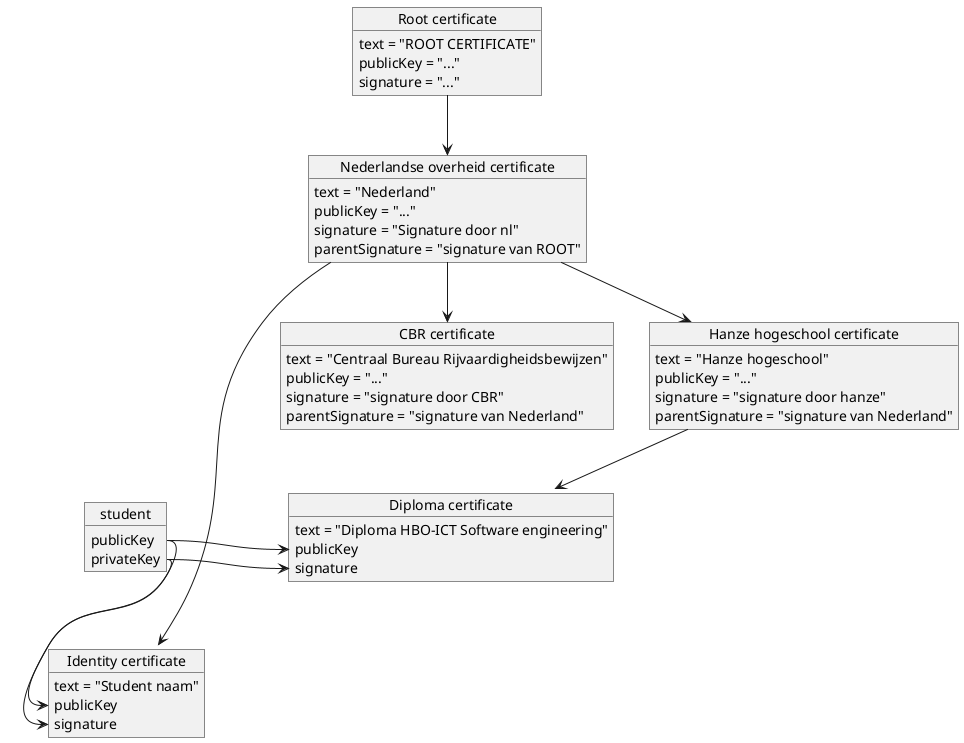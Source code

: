 @startuml certificate chain
object "Root certificate" as rcrt {
  text = "ROOT CERTIFICATE"
  publicKey = "..."
  signature = "..."
}
object "Nederlandse overheid certificate" as nl {
  text = "Nederland"
  publicKey = "..."
  signature = "Signature door nl"
  parentSignature = "signature van ROOT"
}

rcrt --> nl


object "CBR certificate" as CBR {
  text = "Centraal Bureau Rijvaardigheidsbewijzen"
  publicKey = "..."
  signature = "signature door CBR"
  parentSignature = "signature van Nederland"
}

nl --> CBR

object "Hanze hogeschool certificate" as hanze {
  text = "Hanze hogeschool"
  publicKey = "..."
  signature = "signature door hanze"
  parentSignature = "signature van Nederland"
}

nl --> hanze

object student {
  publicKey
  privateKey
}

object "Diploma certificate" as Diploma {
  text = "Diploma HBO-ICT Software engineering"
  publicKey
  signature
}

object "Identity certificate" as id {
  text = "Student naam"
  publicKey
  signature
}

nl -> id

student::publicKey -> Diploma::publicKey
student::privateKey -> Diploma::signature
student::publicKey --> id::publicKey
student::privateKey --> id::signature

hanze --> Diploma
 

@enduml
